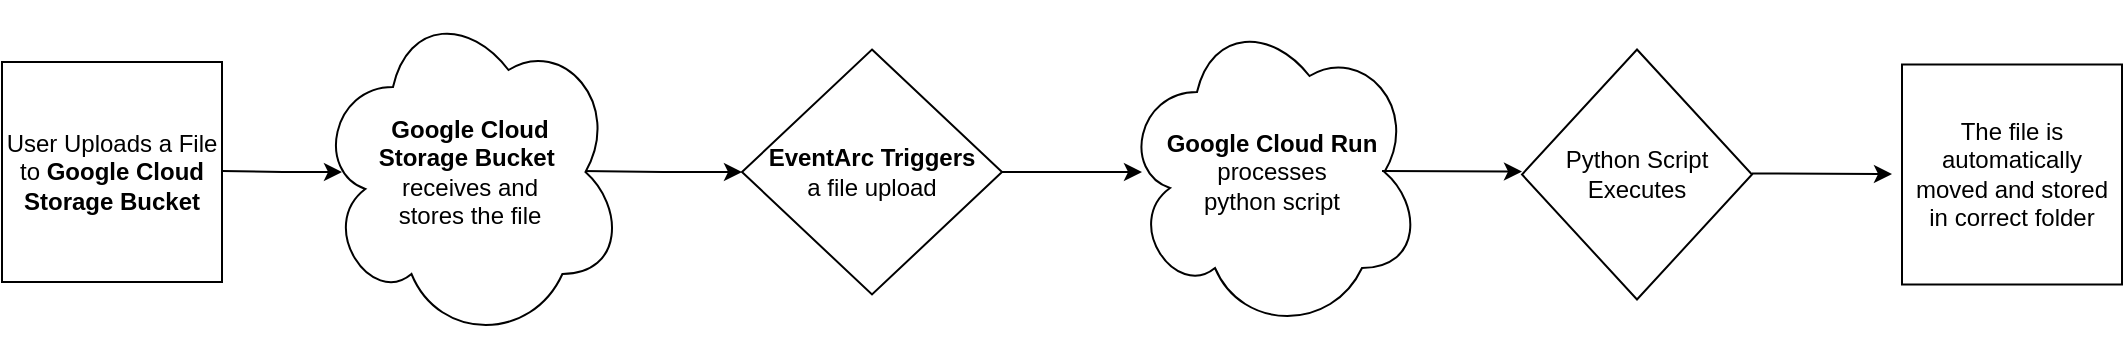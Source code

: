 <mxfile version="26.1.1">
  <diagram name="Page-1" id="VVJNKFtktYk6OqbyFMbC">
    <mxGraphModel dx="2404" dy="853" grid="1" gridSize="10" guides="1" tooltips="1" connect="1" arrows="1" fold="1" page="1" pageScale="1" pageWidth="850" pageHeight="1100" math="0" shadow="0">
      <root>
        <mxCell id="0" />
        <mxCell id="1" parent="0" />
        <mxCell id="rWiJI9U1eraYKBoOzTNI-1" value="User Uploads a File&lt;div&gt;to &lt;b&gt;Google Cloud Storage Bucket&lt;/b&gt;&lt;/div&gt;" style="whiteSpace=wrap;html=1;aspect=fixed;" vertex="1" parent="1">
          <mxGeometry x="-240" y="110" width="110" height="110" as="geometry" />
        </mxCell>
        <mxCell id="rWiJI9U1eraYKBoOzTNI-11" value="" style="edgeStyle=orthogonalEdgeStyle;rounded=0;orthogonalLoop=1;jettySize=auto;html=1;" edge="1" parent="1">
          <mxGeometry relative="1" as="geometry">
            <mxPoint x="50" y="164.5" as="sourcePoint" />
            <mxPoint x="130" y="165" as="targetPoint" />
          </mxGeometry>
        </mxCell>
        <mxCell id="rWiJI9U1eraYKBoOzTNI-8" value="&lt;b&gt;Google Cloud Storage&lt;span style=&quot;background-color: transparent; color: light-dark(rgb(0, 0, 0), rgb(255, 255, 255));&quot;&gt;&amp;nbsp;Bucket&amp;nbsp;&lt;/span&gt;&lt;/b&gt;&lt;div&gt;receives and&lt;/div&gt;&lt;div&gt;stores the file&lt;/div&gt;" style="ellipse;shape=cloud;whiteSpace=wrap;html=1;" vertex="1" parent="1">
          <mxGeometry x="-83" y="80" width="154" height="170" as="geometry" />
        </mxCell>
        <mxCell id="rWiJI9U1eraYKBoOzTNI-10" value="The file is automatically moved and stored in correct folder" style="whiteSpace=wrap;html=1;" vertex="1" parent="1">
          <mxGeometry x="710" y="111.25" width="110" height="110" as="geometry" />
        </mxCell>
        <mxCell id="rWiJI9U1eraYKBoOzTNI-14" value="" style="edgeStyle=orthogonalEdgeStyle;rounded=0;orthogonalLoop=1;jettySize=auto;html=1;" edge="1" parent="1">
          <mxGeometry relative="1" as="geometry">
            <mxPoint x="-130" y="164.5" as="sourcePoint" />
            <mxPoint x="-70" y="165" as="targetPoint" />
          </mxGeometry>
        </mxCell>
        <mxCell id="rWiJI9U1eraYKBoOzTNI-15" value="Python Script Executes" style="rhombus;whiteSpace=wrap;html=1;" vertex="1" parent="1">
          <mxGeometry x="520" y="103.75" width="115" height="125" as="geometry" />
        </mxCell>
        <mxCell id="rWiJI9U1eraYKBoOzTNI-17" value="&lt;b&gt;Google Cloud Run&lt;/b&gt;&lt;div&gt;processes&lt;/div&gt;&lt;div&gt;python script&lt;/div&gt;" style="ellipse;shape=cloud;whiteSpace=wrap;html=1;" vertex="1" parent="1">
          <mxGeometry x="320" y="85" width="150" height="160" as="geometry" />
        </mxCell>
        <mxCell id="rWiJI9U1eraYKBoOzTNI-26" value="" style="edgeStyle=orthogonalEdgeStyle;rounded=0;orthogonalLoop=1;jettySize=auto;html=1;" edge="1" parent="1" source="rWiJI9U1eraYKBoOzTNI-19">
          <mxGeometry relative="1" as="geometry">
            <mxPoint x="330" y="165" as="targetPoint" />
          </mxGeometry>
        </mxCell>
        <mxCell id="rWiJI9U1eraYKBoOzTNI-19" value="&lt;b&gt;EventArc Triggers&lt;/b&gt;&lt;div&gt;a file upload&lt;/div&gt;" style="rhombus;whiteSpace=wrap;html=1;" vertex="1" parent="1">
          <mxGeometry x="130" y="103.75" width="130" height="122.5" as="geometry" />
        </mxCell>
        <mxCell id="rWiJI9U1eraYKBoOzTNI-21" value="" style="endArrow=classic;html=1;rounded=0;exitX=0.5;exitY=0;exitDx=0;exitDy=0;" edge="1" parent="1">
          <mxGeometry width="50" height="50" relative="1" as="geometry">
            <mxPoint x="450" y="164.5" as="sourcePoint" />
            <mxPoint x="520" y="164.75" as="targetPoint" />
          </mxGeometry>
        </mxCell>
        <mxCell id="rWiJI9U1eraYKBoOzTNI-27" value="" style="endArrow=classic;html=1;rounded=0;exitX=0.5;exitY=0;exitDx=0;exitDy=0;" edge="1" parent="1">
          <mxGeometry width="50" height="50" relative="1" as="geometry">
            <mxPoint x="635" y="165.75" as="sourcePoint" />
            <mxPoint x="705" y="166" as="targetPoint" />
          </mxGeometry>
        </mxCell>
      </root>
    </mxGraphModel>
  </diagram>
</mxfile>
